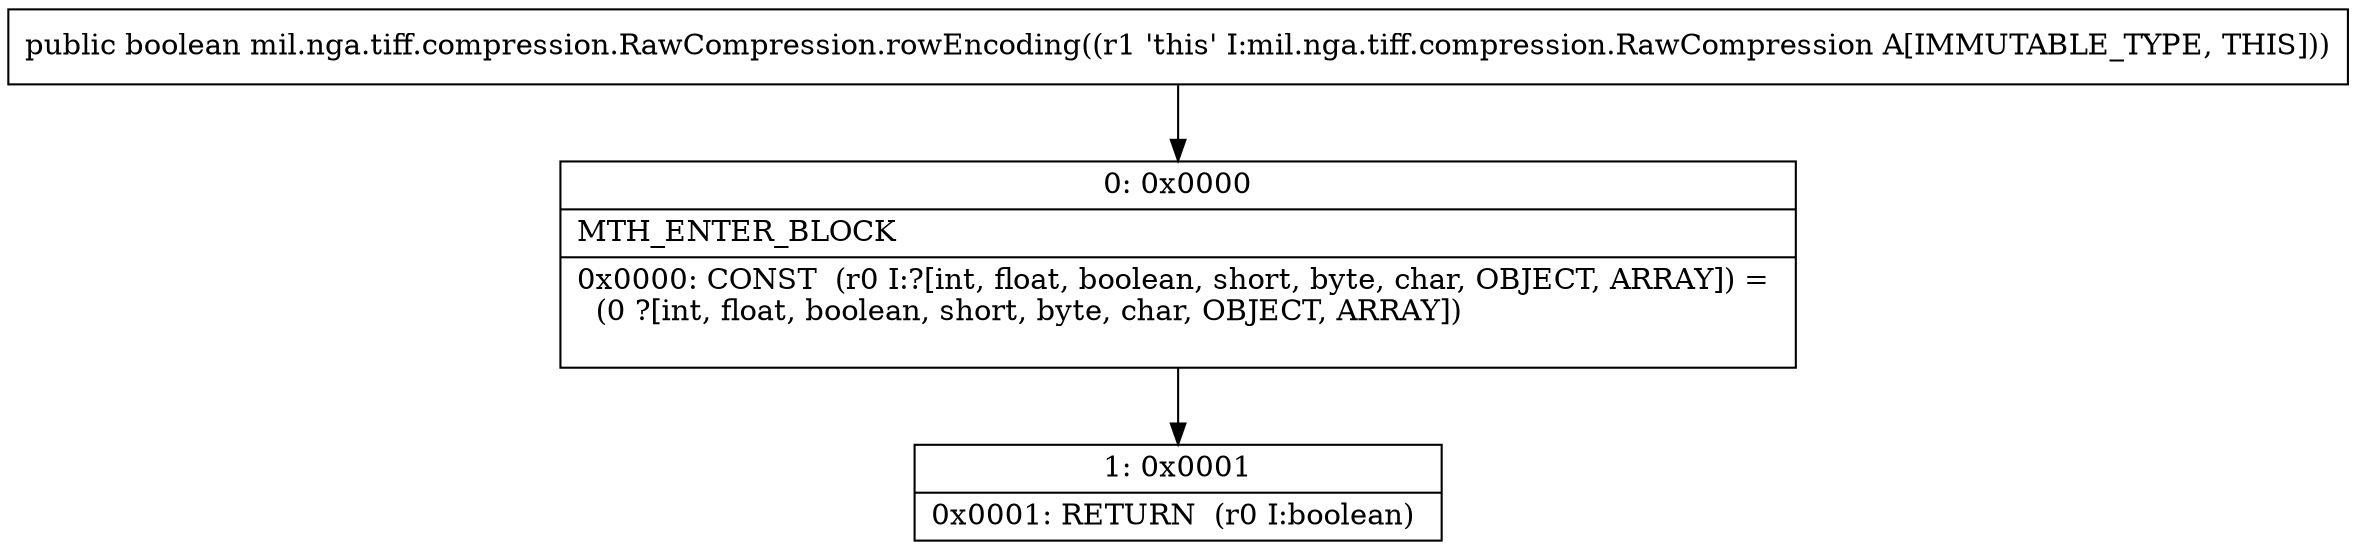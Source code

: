 digraph "CFG formil.nga.tiff.compression.RawCompression.rowEncoding()Z" {
Node_0 [shape=record,label="{0\:\ 0x0000|MTH_ENTER_BLOCK\l|0x0000: CONST  (r0 I:?[int, float, boolean, short, byte, char, OBJECT, ARRAY]) = \l  (0 ?[int, float, boolean, short, byte, char, OBJECT, ARRAY])\l \l}"];
Node_1 [shape=record,label="{1\:\ 0x0001|0x0001: RETURN  (r0 I:boolean) \l}"];
MethodNode[shape=record,label="{public boolean mil.nga.tiff.compression.RawCompression.rowEncoding((r1 'this' I:mil.nga.tiff.compression.RawCompression A[IMMUTABLE_TYPE, THIS])) }"];
MethodNode -> Node_0;
Node_0 -> Node_1;
}

